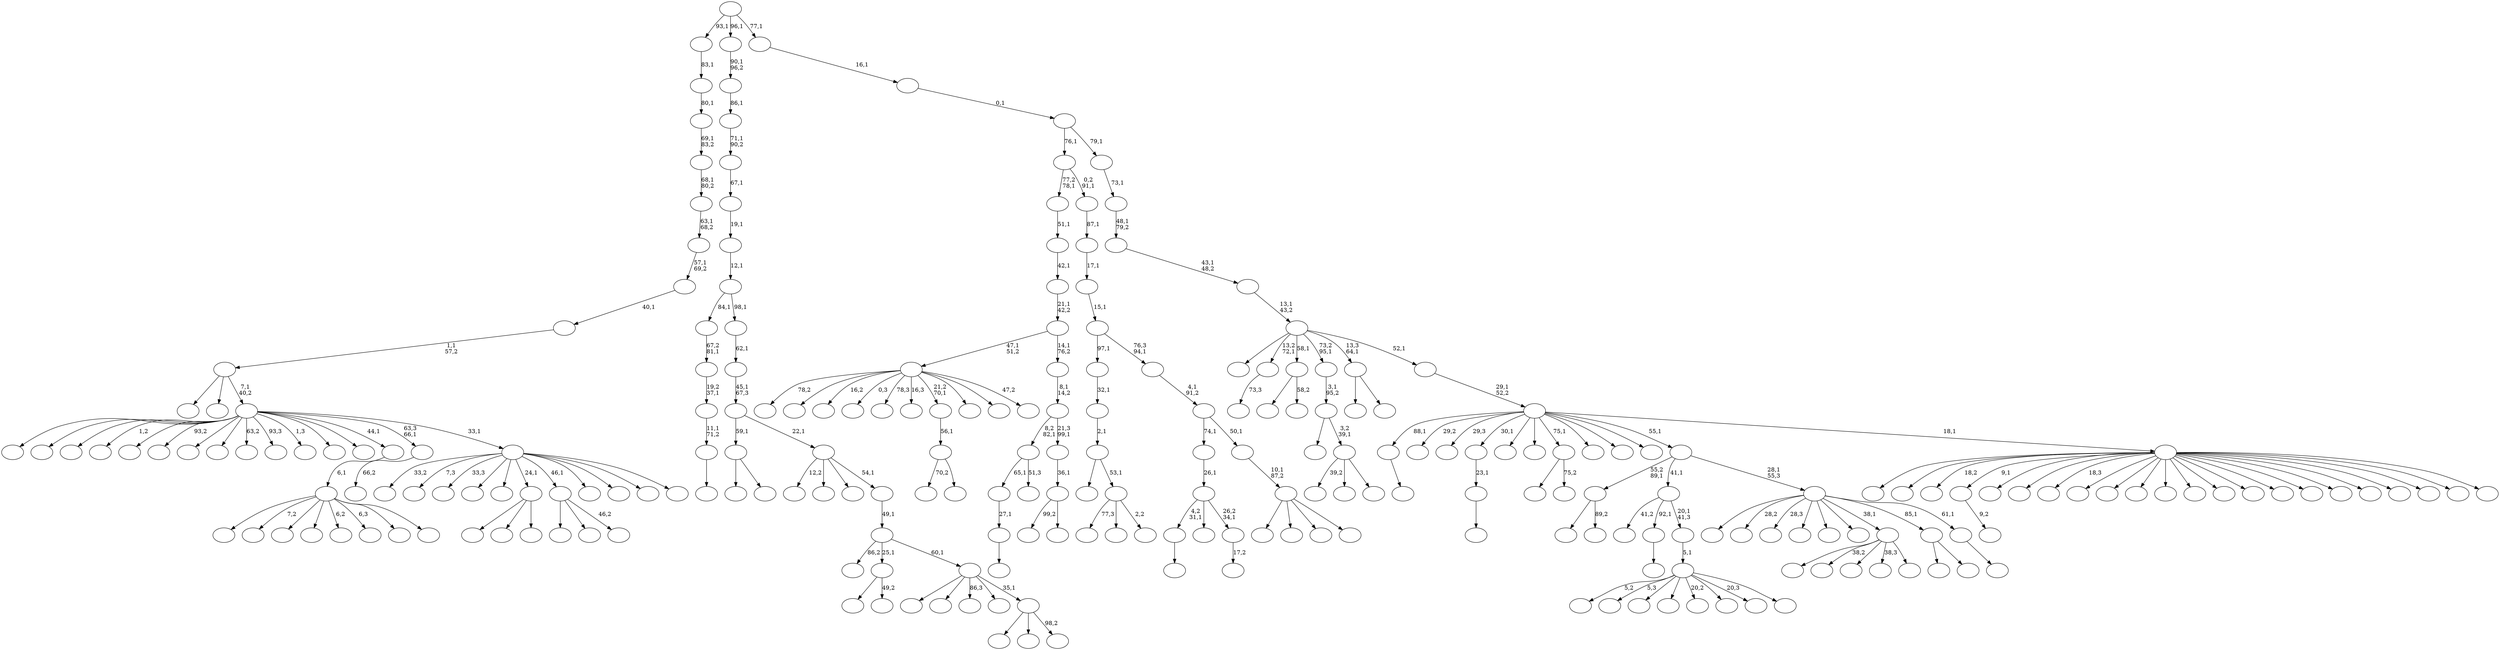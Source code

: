 digraph T {
	250 [label=""]
	249 [label=""]
	248 [label=""]
	247 [label=""]
	246 [label=""]
	245 [label=""]
	244 [label=""]
	243 [label=""]
	242 [label=""]
	241 [label=""]
	240 [label=""]
	239 [label=""]
	238 [label=""]
	237 [label=""]
	236 [label=""]
	235 [label=""]
	234 [label=""]
	233 [label=""]
	232 [label=""]
	231 [label=""]
	230 [label=""]
	229 [label=""]
	228 [label=""]
	227 [label=""]
	226 [label=""]
	225 [label=""]
	224 [label=""]
	223 [label=""]
	222 [label=""]
	221 [label=""]
	220 [label=""]
	219 [label=""]
	218 [label=""]
	217 [label=""]
	216 [label=""]
	215 [label=""]
	214 [label=""]
	213 [label=""]
	212 [label=""]
	211 [label=""]
	210 [label=""]
	209 [label=""]
	208 [label=""]
	207 [label=""]
	206 [label=""]
	205 [label=""]
	204 [label=""]
	203 [label=""]
	202 [label=""]
	201 [label=""]
	200 [label=""]
	199 [label=""]
	198 [label=""]
	197 [label=""]
	196 [label=""]
	195 [label=""]
	194 [label=""]
	193 [label=""]
	192 [label=""]
	191 [label=""]
	190 [label=""]
	189 [label=""]
	188 [label=""]
	187 [label=""]
	186 [label=""]
	185 [label=""]
	184 [label=""]
	183 [label=""]
	182 [label=""]
	181 [label=""]
	180 [label=""]
	179 [label=""]
	178 [label=""]
	177 [label=""]
	176 [label=""]
	175 [label=""]
	174 [label=""]
	173 [label=""]
	172 [label=""]
	171 [label=""]
	170 [label=""]
	169 [label=""]
	168 [label=""]
	167 [label=""]
	166 [label=""]
	165 [label=""]
	164 [label=""]
	163 [label=""]
	162 [label=""]
	161 [label=""]
	160 [label=""]
	159 [label=""]
	158 [label=""]
	157 [label=""]
	156 [label=""]
	155 [label=""]
	154 [label=""]
	153 [label=""]
	152 [label=""]
	151 [label=""]
	150 [label=""]
	149 [label=""]
	148 [label=""]
	147 [label=""]
	146 [label=""]
	145 [label=""]
	144 [label=""]
	143 [label=""]
	142 [label=""]
	141 [label=""]
	140 [label=""]
	139 [label=""]
	138 [label=""]
	137 [label=""]
	136 [label=""]
	135 [label=""]
	134 [label=""]
	133 [label=""]
	132 [label=""]
	131 [label=""]
	130 [label=""]
	129 [label=""]
	128 [label=""]
	127 [label=""]
	126 [label=""]
	125 [label=""]
	124 [label=""]
	123 [label=""]
	122 [label=""]
	121 [label=""]
	120 [label=""]
	119 [label=""]
	118 [label=""]
	117 [label=""]
	116 [label=""]
	115 [label=""]
	114 [label=""]
	113 [label=""]
	112 [label=""]
	111 [label=""]
	110 [label=""]
	109 [label=""]
	108 [label=""]
	107 [label=""]
	106 [label=""]
	105 [label=""]
	104 [label=""]
	103 [label=""]
	102 [label=""]
	101 [label=""]
	100 [label=""]
	99 [label=""]
	98 [label=""]
	97 [label=""]
	96 [label=""]
	95 [label=""]
	94 [label=""]
	93 [label=""]
	92 [label=""]
	91 [label=""]
	90 [label=""]
	89 [label=""]
	88 [label=""]
	87 [label=""]
	86 [label=""]
	85 [label=""]
	84 [label=""]
	83 [label=""]
	82 [label=""]
	81 [label=""]
	80 [label=""]
	79 [label=""]
	78 [label=""]
	77 [label=""]
	76 [label=""]
	75 [label=""]
	74 [label=""]
	73 [label=""]
	72 [label=""]
	71 [label=""]
	70 [label=""]
	69 [label=""]
	68 [label=""]
	67 [label=""]
	66 [label=""]
	65 [label=""]
	64 [label=""]
	63 [label=""]
	62 [label=""]
	61 [label=""]
	60 [label=""]
	59 [label=""]
	58 [label=""]
	57 [label=""]
	56 [label=""]
	55 [label=""]
	54 [label=""]
	53 [label=""]
	52 [label=""]
	51 [label=""]
	50 [label=""]
	49 [label=""]
	48 [label=""]
	47 [label=""]
	46 [label=""]
	45 [label=""]
	44 [label=""]
	43 [label=""]
	42 [label=""]
	41 [label=""]
	40 [label=""]
	39 [label=""]
	38 [label=""]
	37 [label=""]
	36 [label=""]
	35 [label=""]
	34 [label=""]
	33 [label=""]
	32 [label=""]
	31 [label=""]
	30 [label=""]
	29 [label=""]
	28 [label=""]
	27 [label=""]
	26 [label=""]
	25 [label=""]
	24 [label=""]
	23 [label=""]
	22 [label=""]
	21 [label=""]
	20 [label=""]
	19 [label=""]
	18 [label=""]
	17 [label=""]
	16 [label=""]
	15 [label=""]
	14 [label=""]
	13 [label=""]
	12 [label=""]
	11 [label=""]
	10 [label=""]
	9 [label=""]
	8 [label=""]
	7 [label=""]
	6 [label=""]
	5 [label=""]
	4 [label=""]
	3 [label=""]
	2 [label=""]
	1 [label=""]
	0 [label=""]
	236 -> 237 [label="9,2"]
	219 -> 220 [label=""]
	209 -> 210 [label=""]
	202 -> 203 [label="73,3"]
	195 -> 196 [label=""]
	194 -> 195 [label="27,1"]
	181 -> 194 [label="65,1"]
	181 -> 182 [label="51,3"]
	167 -> 168 [label=""]
	166 -> 167 [label="23,1"]
	163 -> 222 [label="70,2"]
	163 -> 164 [label=""]
	162 -> 163 [label="56,1"]
	139 -> 193 [label=""]
	139 -> 140 [label="58,2"]
	135 -> 136 [label=""]
	128 -> 229 [label="39,2"]
	128 -> 192 [label=""]
	128 -> 129 [label=""]
	127 -> 176 [label=""]
	127 -> 128 [label="3,2\n39,1"]
	126 -> 127 [label="3,1\n95,2"]
	122 -> 183 [label=""]
	122 -> 123 [label="75,2"]
	120 -> 121 [label="17,2"]
	119 -> 209 [label="4,2\n31,1"]
	119 -> 169 [label=""]
	119 -> 120 [label="26,2\n34,1"]
	118 -> 119 [label="26,1"]
	115 -> 241 [label=""]
	115 -> 230 [label="38,2"]
	115 -> 204 [label=""]
	115 -> 144 [label="38,3"]
	115 -> 116 [label=""]
	108 -> 177 [label=""]
	108 -> 109 [label="89,2"]
	105 -> 200 [label=""]
	105 -> 106 [label=""]
	103 -> 159 [label=""]
	103 -> 143 [label=""]
	103 -> 104 [label=""]
	101 -> 152 [label=""]
	101 -> 102 [label=""]
	98 -> 189 [label=""]
	98 -> 99 [label=""]
	96 -> 226 [label="5,2"]
	96 -> 208 [label="5,3"]
	96 -> 199 [label=""]
	96 -> 190 [label=""]
	96 -> 179 [label="20,2"]
	96 -> 154 [label=""]
	96 -> 107 [label="20,3"]
	96 -> 97 [label=""]
	95 -> 96 [label="5,1"]
	94 -> 138 [label="41,2"]
	94 -> 135 [label="92,1"]
	94 -> 95 [label="20,1\n41,3"]
	92 -> 247 [label="78,2"]
	92 -> 246 [label=""]
	92 -> 233 [label="16,2"]
	92 -> 228 [label="0,3"]
	92 -> 215 [label="78,3"]
	92 -> 185 [label="16,3"]
	92 -> 162 [label="21,2\n70,1"]
	92 -> 156 [label=""]
	92 -> 117 [label=""]
	92 -> 93 [label="47,2"]
	90 -> 214 [label=""]
	90 -> 157 [label=""]
	90 -> 91 [label="46,2"]
	86 -> 238 [label="77,3"]
	86 -> 145 [label=""]
	86 -> 87 [label="2,2"]
	85 -> 207 [label=""]
	85 -> 86 [label="53,1"]
	84 -> 85 [label="2,1"]
	83 -> 84 [label="32,1"]
	81 -> 212 [label="99,2"]
	81 -> 82 [label=""]
	80 -> 81 [label="36,1"]
	79 -> 181 [label="8,2\n82,1"]
	79 -> 80 [label="21,3\n99,1"]
	78 -> 79 [label="8,1\n14,2"]
	77 -> 92 [label="47,1\n51,2"]
	77 -> 78 [label="14,1\n76,2"]
	76 -> 77 [label="21,1\n42,2"]
	75 -> 76 [label="42,1"]
	74 -> 75 [label="51,1"]
	67 -> 68 [label=""]
	66 -> 67 [label="11,1\n71,2"]
	65 -> 66 [label="19,2\n37,1"]
	64 -> 65 [label="67,2\n81,1"]
	62 -> 188 [label=""]
	62 -> 63 [label="49,2"]
	60 -> 173 [label=""]
	60 -> 134 [label=""]
	60 -> 132 [label=""]
	60 -> 61 [label=""]
	59 -> 60 [label="10,1\n87,2"]
	58 -> 118 [label="74,1"]
	58 -> 59 [label="50,1"]
	57 -> 58 [label="4,1\n91,2"]
	56 -> 83 [label="97,1"]
	56 -> 57 [label="76,3\n94,1"]
	55 -> 56 [label="15,1"]
	54 -> 55 [label="17,1"]
	53 -> 54 [label="87,1"]
	52 -> 74 [label="77,2\n78,1"]
	52 -> 53 [label="0,2\n91,1"]
	50 -> 51 [label=""]
	49 -> 249 [label=""]
	49 -> 234 [label="28,2"]
	49 -> 216 [label="28,3"]
	49 -> 201 [label=""]
	49 -> 161 [label=""]
	49 -> 137 [label=""]
	49 -> 115 [label="38,1"]
	49 -> 105 [label="85,1"]
	49 -> 50 [label="61,1"]
	48 -> 108 [label="55,2\n89,1"]
	48 -> 94 [label="41,1"]
	48 -> 49 [label="28,1\n55,3"]
	45 -> 240 [label=""]
	45 -> 235 [label="7,2"]
	45 -> 218 [label=""]
	45 -> 197 [label=""]
	45 -> 170 [label="6,2"]
	45 -> 165 [label="6,3"]
	45 -> 72 [label=""]
	45 -> 46 [label=""]
	44 -> 45 [label="6,1"]
	42 -> 43 [label="66,2"]
	39 -> 245 [label="33,2"]
	39 -> 224 [label="7,3"]
	39 -> 223 [label="33,3"]
	39 -> 153 [label=""]
	39 -> 142 [label=""]
	39 -> 103 [label="24,1"]
	39 -> 90 [label="46,1"]
	39 -> 89 [label=""]
	39 -> 47 [label=""]
	39 -> 41 [label=""]
	39 -> 40 [label=""]
	38 -> 242 [label=""]
	38 -> 239 [label=""]
	38 -> 205 [label=""]
	38 -> 191 [label="1,2"]
	38 -> 184 [label=""]
	38 -> 180 [label="93,2"]
	38 -> 172 [label=""]
	38 -> 150 [label=""]
	38 -> 149 [label="63,2"]
	38 -> 146 [label="93,3"]
	38 -> 141 [label="1,3"]
	38 -> 112 [label=""]
	38 -> 88 [label=""]
	38 -> 44 [label="44,1"]
	38 -> 42 [label="63,3\n66,1"]
	38 -> 39 [label="33,1"]
	37 -> 174 [label=""]
	37 -> 147 [label=""]
	37 -> 38 [label="7,1\n40,2"]
	36 -> 37 [label="1,1\n57,2"]
	35 -> 36 [label="40,1"]
	34 -> 35 [label="57,1\n69,2"]
	33 -> 34 [label="63,1\n68,2"]
	32 -> 33 [label="68,1\n80,2"]
	31 -> 32 [label="69,1\n83,2"]
	30 -> 31 [label="80,1"]
	29 -> 30 [label="83,1"]
	27 -> 250 [label=""]
	27 -> 100 [label=""]
	27 -> 28 [label="98,2"]
	26 -> 175 [label=""]
	26 -> 155 [label=""]
	26 -> 124 [label="86,3"]
	26 -> 70 [label=""]
	26 -> 27 [label="35,1"]
	25 -> 232 [label="86,2"]
	25 -> 62 [label="25,1"]
	25 -> 26 [label="60,1"]
	24 -> 25 [label="49,1"]
	23 -> 130 [label="12,2"]
	23 -> 73 [label=""]
	23 -> 71 [label=""]
	23 -> 24 [label="54,1"]
	22 -> 101 [label="59,1"]
	22 -> 23 [label="22,1"]
	21 -> 22 [label="45,1\n67,3"]
	20 -> 21 [label="62,1"]
	19 -> 64 [label="84,1"]
	19 -> 20 [label="98,1"]
	18 -> 19 [label="12,1"]
	17 -> 18 [label="19,1"]
	16 -> 17 [label="67,1"]
	15 -> 16 [label="71,1\n90,2"]
	14 -> 15 [label="86,1"]
	13 -> 14 [label="90,1\n96,2"]
	11 -> 248 [label=""]
	11 -> 244 [label=""]
	11 -> 243 [label="18,2"]
	11 -> 236 [label="9,1"]
	11 -> 231 [label=""]
	11 -> 227 [label=""]
	11 -> 225 [label="18,3"]
	11 -> 221 [label=""]
	11 -> 217 [label=""]
	11 -> 206 [label=""]
	11 -> 198 [label=""]
	11 -> 186 [label=""]
	11 -> 178 [label=""]
	11 -> 171 [label=""]
	11 -> 160 [label=""]
	11 -> 158 [label=""]
	11 -> 151 [label=""]
	11 -> 133 [label=""]
	11 -> 131 [label=""]
	11 -> 114 [label=""]
	11 -> 113 [label=""]
	11 -> 12 [label=""]
	10 -> 219 [label="88,1"]
	10 -> 211 [label="29,2"]
	10 -> 187 [label="29,3"]
	10 -> 166 [label="30,1"]
	10 -> 148 [label=""]
	10 -> 125 [label=""]
	10 -> 122 [label="75,1"]
	10 -> 111 [label=""]
	10 -> 110 [label=""]
	10 -> 69 [label=""]
	10 -> 48 [label="55,1"]
	10 -> 11 [label="18,1"]
	9 -> 10 [label="29,1\n52,2"]
	8 -> 213 [label=""]
	8 -> 202 [label="13,2\n72,1"]
	8 -> 139 [label="58,1"]
	8 -> 126 [label="73,2\n95,1"]
	8 -> 98 [label="13,3\n64,1"]
	8 -> 9 [label="52,1"]
	7 -> 8 [label="13,1\n43,2"]
	6 -> 7 [label="43,1\n48,2"]
	5 -> 6 [label="48,1\n79,2"]
	4 -> 5 [label="73,1"]
	3 -> 52 [label="76,1"]
	3 -> 4 [label="79,1"]
	2 -> 3 [label="0,1"]
	1 -> 2 [label="16,1"]
	0 -> 29 [label="93,1"]
	0 -> 13 [label="96,1"]
	0 -> 1 [label="77,1"]
}
